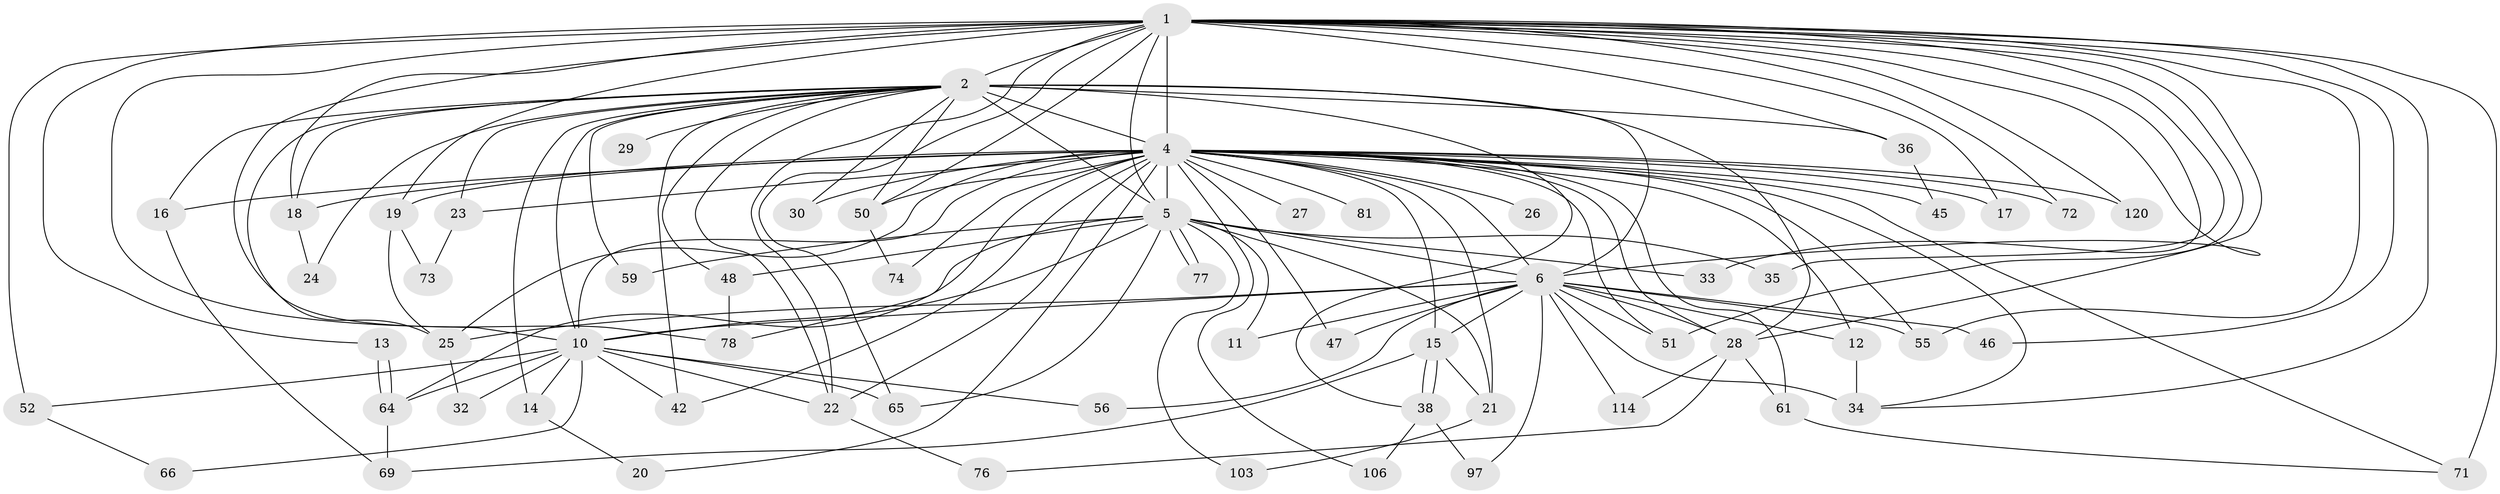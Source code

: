 // original degree distribution, {17: 0.008130081300813009, 21: 0.008130081300813009, 19: 0.008130081300813009, 20: 0.008130081300813009, 22: 0.008130081300813009, 27: 0.008130081300813009, 25: 0.016260162601626018, 29: 0.008130081300813009, 31: 0.008130081300813009, 2: 0.5284552845528455, 4: 0.08943089430894309, 3: 0.22764227642276422, 6: 0.008130081300813009, 5: 0.056910569105691054, 7: 0.008130081300813009}
// Generated by graph-tools (version 1.1) at 2025/17/03/04/25 18:17:22]
// undirected, 61 vertices, 141 edges
graph export_dot {
graph [start="1"]
  node [color=gray90,style=filled];
  1 [super="+8"];
  2 [super="+89+3"];
  4 [super="+7+63+39+9"];
  5 [super="+43+91"];
  6 [super="+79"];
  10 [super="+84+53+82+58"];
  11;
  12;
  13;
  14;
  15;
  16;
  17;
  18;
  19 [super="+96"];
  20;
  21 [super="+86"];
  22 [super="+44+70"];
  23 [super="+31"];
  24;
  25;
  26;
  27;
  28 [super="+60"];
  29;
  30;
  32;
  33;
  34 [super="+57+116"];
  35;
  36;
  38;
  42 [super="+111"];
  45;
  46;
  47;
  48;
  50 [super="+80"];
  51 [super="+94"];
  52;
  55 [super="+110"];
  56;
  59;
  61;
  64;
  65;
  66;
  69 [super="+93"];
  71;
  72;
  73;
  74;
  76;
  77;
  78;
  81;
  97;
  103;
  106;
  114;
  120;
  1 -- 2 [weight=8];
  1 -- 4 [weight=14];
  1 -- 5 [weight=3];
  1 -- 6 [weight=3];
  1 -- 10 [weight=3];
  1 -- 19;
  1 -- 34;
  1 -- 50;
  1 -- 120;
  1 -- 51;
  1 -- 65;
  1 -- 71;
  1 -- 72;
  1 -- 13;
  1 -- 78;
  1 -- 17;
  1 -- 18;
  1 -- 28;
  1 -- 33;
  1 -- 35;
  1 -- 36;
  1 -- 46 [weight=2];
  1 -- 52;
  1 -- 55;
  1 -- 22;
  2 -- 4 [weight=7];
  2 -- 5 [weight=2];
  2 -- 6 [weight=2];
  2 -- 10 [weight=2];
  2 -- 14;
  2 -- 18;
  2 -- 23;
  2 -- 24;
  2 -- 25;
  2 -- 36;
  2 -- 42;
  2 -- 48;
  2 -- 59;
  2 -- 28;
  2 -- 16;
  2 -- 22;
  2 -- 29;
  2 -- 30;
  2 -- 38;
  2 -- 50;
  4 -- 5 [weight=4];
  4 -- 6 [weight=5];
  4 -- 10 [weight=8];
  4 -- 15;
  4 -- 20;
  4 -- 42;
  4 -- 47;
  4 -- 78;
  4 -- 81 [weight=2];
  4 -- 74;
  4 -- 12 [weight=2];
  4 -- 16;
  4 -- 18 [weight=2];
  4 -- 19;
  4 -- 21 [weight=2];
  4 -- 28;
  4 -- 30 [weight=2];
  4 -- 106;
  4 -- 45;
  4 -- 55;
  4 -- 120;
  4 -- 34;
  4 -- 23 [weight=2];
  4 -- 71;
  4 -- 72;
  4 -- 17;
  4 -- 22;
  4 -- 25;
  4 -- 26;
  4 -- 27;
  4 -- 50;
  4 -- 51;
  4 -- 61;
  5 -- 6;
  5 -- 10;
  5 -- 11;
  5 -- 21;
  5 -- 33;
  5 -- 35;
  5 -- 48;
  5 -- 59;
  5 -- 65;
  5 -- 77;
  5 -- 77;
  5 -- 103;
  5 -- 64;
  6 -- 10 [weight=3];
  6 -- 11;
  6 -- 12;
  6 -- 15;
  6 -- 25;
  6 -- 28;
  6 -- 46;
  6 -- 47;
  6 -- 51;
  6 -- 56;
  6 -- 97;
  6 -- 114;
  6 -- 34 [weight=2];
  6 -- 55;
  10 -- 14;
  10 -- 22;
  10 -- 32;
  10 -- 52;
  10 -- 56;
  10 -- 65;
  10 -- 66;
  10 -- 42;
  10 -- 64;
  12 -- 34;
  13 -- 64;
  13 -- 64;
  14 -- 20;
  15 -- 21;
  15 -- 38;
  15 -- 38;
  15 -- 69;
  16 -- 69;
  18 -- 24;
  19 -- 73;
  19 -- 25;
  21 -- 103;
  22 -- 76;
  23 -- 73;
  25 -- 32;
  28 -- 61;
  28 -- 114;
  28 -- 76;
  36 -- 45;
  38 -- 97;
  38 -- 106;
  48 -- 78;
  50 -- 74;
  52 -- 66;
  61 -- 71;
  64 -- 69;
}
